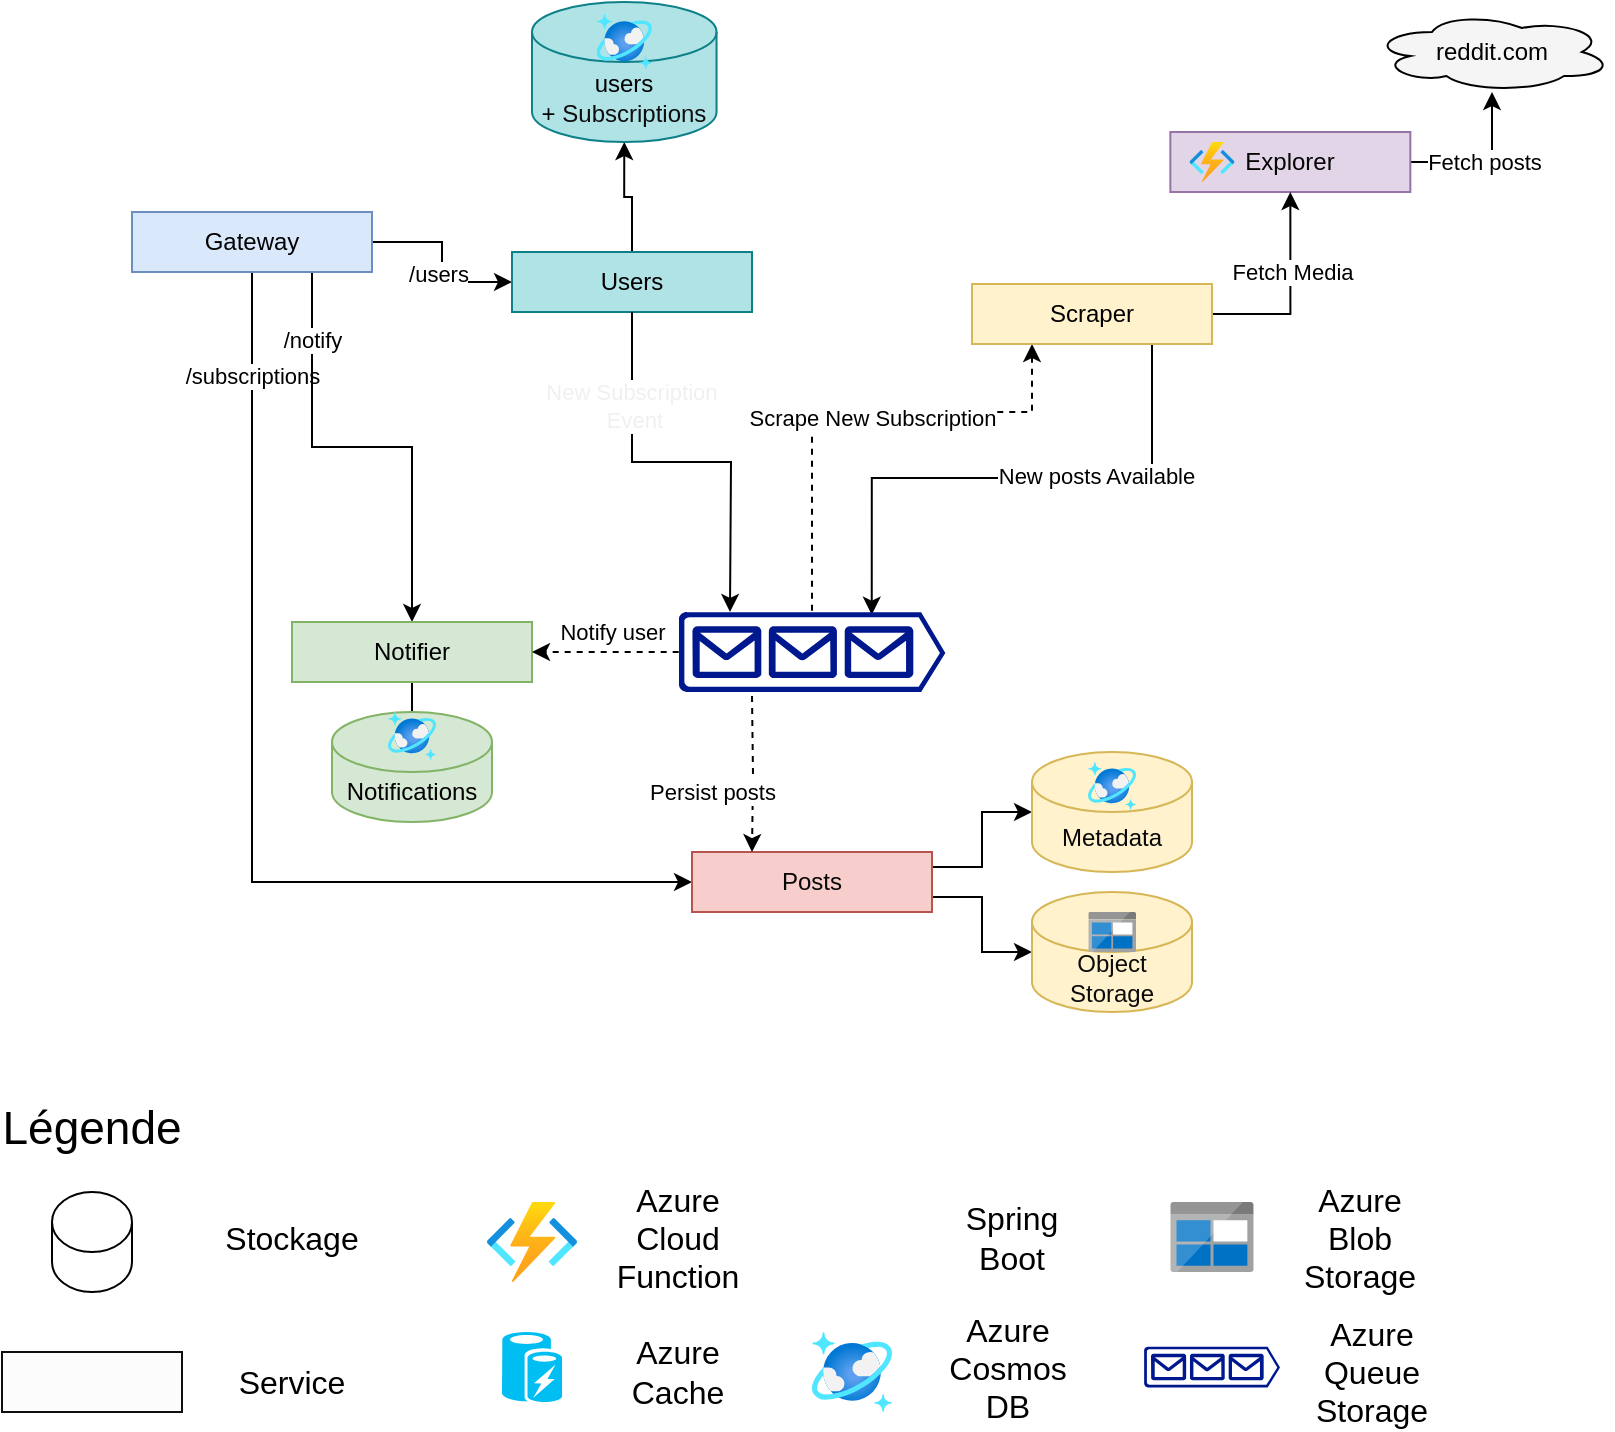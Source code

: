 <mxfile version="13.7.9" type="embed"><diagram id="8RA0QuS_Wwj2STBMKOOA" name="Page-1"><mxGraphModel dx="876" dy="743" grid="1" gridSize="10" guides="1" tooltips="1" connect="1" arrows="1" fold="1" page="1" pageScale="1" pageWidth="827" pageHeight="1169" math="0" shadow="0"><root><mxCell id="0"/><mxCell id="1" parent="0"/><mxCell id="20" style="edgeStyle=orthogonalEdgeStyle;rounded=0;orthogonalLoop=1;jettySize=auto;html=1;exitX=0.5;exitY=1;exitDx=0;exitDy=0;entryX=0;entryY=0.5;entryDx=0;entryDy=0;startArrow=none;startFill=0;endArrow=classic;endFill=1;" parent="1" source="2" target="9" edge="1"><mxGeometry relative="1" as="geometry"><Array as="points"><mxPoint x="140" y="455"/></Array></mxGeometry></mxCell><mxCell id="60" value="/subscriptions" style="edgeLabel;html=1;align=center;verticalAlign=middle;resizable=0;points=[];" parent="20" vertex="1" connectable="0"><mxGeometry x="-0.801" relative="1" as="geometry"><mxPoint as="offset"/></mxGeometry></mxCell><mxCell id="21" style="edgeStyle=orthogonalEdgeStyle;rounded=0;orthogonalLoop=1;jettySize=auto;html=1;exitX=0.75;exitY=1;exitDx=0;exitDy=0;startArrow=none;startFill=0;endArrow=classic;endFill=1;entryX=0.5;entryY=0;entryDx=0;entryDy=0;" parent="1" source="2" target="8" edge="1"><mxGeometry relative="1" as="geometry"><mxPoint x="220" y="320" as="targetPoint"/></mxGeometry></mxCell><mxCell id="59" value="/notify" style="edgeLabel;html=1;align=center;verticalAlign=middle;resizable=0;points=[];" parent="21" vertex="1" connectable="0"><mxGeometry x="-0.699" relative="1" as="geometry"><mxPoint as="offset"/></mxGeometry></mxCell><mxCell id="78" style="edgeStyle=orthogonalEdgeStyle;rounded=0;orthogonalLoop=1;jettySize=auto;html=1;exitX=1;exitY=0.5;exitDx=0;exitDy=0;entryX=0;entryY=0.5;entryDx=0;entryDy=0;" edge="1" parent="1" source="2" target="74"><mxGeometry relative="1" as="geometry"/></mxCell><mxCell id="79" value="/users" style="edgeLabel;html=1;align=center;verticalAlign=middle;resizable=0;points=[];" vertex="1" connectable="0" parent="78"><mxGeometry x="0.132" y="-2" relative="1" as="geometry"><mxPoint as="offset"/></mxGeometry></mxCell><mxCell id="2" value="Gateway" style="rounded=0;whiteSpace=wrap;html=1;fillColor=#dae8fc;strokeColor=#6c8ebf;fontColor=#030303;" parent="1" vertex="1"><mxGeometry x="80" y="120" width="120" height="30" as="geometry"/></mxCell><mxCell id="10" style="edgeStyle=orthogonalEdgeStyle;rounded=0;orthogonalLoop=1;jettySize=auto;html=1;exitX=1;exitY=0.5;exitDx=0;exitDy=0;" parent="1" source="3" target="4" edge="1"><mxGeometry relative="1" as="geometry"/></mxCell><mxCell id="65" value="Fetch posts" style="edgeLabel;html=1;align=center;verticalAlign=middle;resizable=0;points=[];" parent="10" vertex="1" connectable="0"><mxGeometry x="-0.25" y="-1" relative="1" as="geometry"><mxPoint x="8" y="-1" as="offset"/></mxGeometry></mxCell><mxCell id="3" value="Explorer" style="rounded=0;whiteSpace=wrap;html=1;fillColor=#e1d5e7;strokeColor=#9673a6;fontColor=#050505;" parent="1" vertex="1"><mxGeometry x="599.17" y="80" width="120" height="30" as="geometry"/></mxCell><mxCell id="4" value="reddit.com" style="ellipse;shape=cloud;whiteSpace=wrap;html=1;fillColor=#F5F5F5;fontColor=#000000;" parent="1" vertex="1"><mxGeometry x="700" y="20" width="120" height="40" as="geometry"/></mxCell><mxCell id="12" style="edgeStyle=orthogonalEdgeStyle;rounded=0;orthogonalLoop=1;jettySize=auto;html=1;exitX=1;exitY=0.5;exitDx=0;exitDy=0;entryX=0.5;entryY=1;entryDx=0;entryDy=0;" parent="1" source="7" target="3" edge="1"><mxGeometry relative="1" as="geometry"><mxPoint x="560" y="85" as="targetPoint"/></mxGeometry></mxCell><mxCell id="57" value="Fetch Media" style="edgeLabel;html=1;align=center;verticalAlign=middle;resizable=0;points=[];" parent="12" vertex="1" connectable="0"><mxGeometry x="0.207" y="-1" relative="1" as="geometry"><mxPoint as="offset"/></mxGeometry></mxCell><mxCell id="14" style="edgeStyle=orthogonalEdgeStyle;rounded=0;orthogonalLoop=1;jettySize=auto;html=1;exitX=0.75;exitY=1;exitDx=0;exitDy=0;entryX=0.724;entryY=0.034;entryDx=0;entryDy=0;entryPerimeter=0;" parent="1" source="7" target="13" edge="1"><mxGeometry relative="1" as="geometry"/></mxCell><mxCell id="62" value="New posts Available" style="edgeLabel;html=1;align=center;verticalAlign=middle;resizable=0;points=[];" parent="14" vertex="1" connectable="0"><mxGeometry x="-0.312" relative="1" as="geometry"><mxPoint y="-1" as="offset"/></mxGeometry></mxCell><mxCell id="16" style="edgeStyle=orthogonalEdgeStyle;rounded=0;orthogonalLoop=1;jettySize=auto;html=1;exitX=0.25;exitY=1;exitDx=0;exitDy=0;entryX=0.5;entryY=0;entryDx=0;entryDy=0;entryPerimeter=0;dashed=1;endArrow=none;endFill=0;startArrow=classic;startFill=1;" parent="1" source="7" target="13" edge="1"><mxGeometry relative="1" as="geometry"><Array as="points"><mxPoint x="530" y="220"/><mxPoint x="420" y="220"/></Array></mxGeometry></mxCell><mxCell id="63" value="Scrape New Subscription" style="edgeLabel;html=1;align=center;verticalAlign=middle;resizable=0;points=[];" parent="16" vertex="1" connectable="0"><mxGeometry x="0.2" relative="1" as="geometry"><mxPoint x="30" as="offset"/></mxGeometry></mxCell><mxCell id="7" value="Scraper" style="rounded=0;whiteSpace=wrap;html=1;fillColor=#fff2cc;strokeColor=#d6b656;fontColor=#000000;" parent="1" vertex="1"><mxGeometry x="500" y="156" width="120" height="30" as="geometry"/></mxCell><mxCell id="23" style="edgeStyle=orthogonalEdgeStyle;rounded=0;orthogonalLoop=1;jettySize=auto;html=1;exitX=0.5;exitY=1;exitDx=0;exitDy=0;entryX=0.5;entryY=0;entryDx=0;entryDy=0;entryPerimeter=0;startArrow=none;startFill=0;endArrow=none;endFill=0;" parent="1" source="8" target="22" edge="1"><mxGeometry relative="1" as="geometry"/></mxCell><mxCell id="8" value="Notifier" style="rounded=0;whiteSpace=wrap;html=1;fillColor=#d5e8d4;strokeColor=#82b366;fontColor=#000000;" parent="1" vertex="1"><mxGeometry x="160" y="325" width="120" height="30" as="geometry"/></mxCell><mxCell id="67" style="edgeStyle=orthogonalEdgeStyle;rounded=0;orthogonalLoop=1;jettySize=auto;html=1;exitX=1;exitY=0.25;exitDx=0;exitDy=0;entryX=0;entryY=0.5;entryDx=0;entryDy=0;entryPerimeter=0;" parent="1" source="9" target="26" edge="1"><mxGeometry relative="1" as="geometry"/></mxCell><mxCell id="68" style="edgeStyle=orthogonalEdgeStyle;rounded=0;orthogonalLoop=1;jettySize=auto;html=1;exitX=1;exitY=0.75;exitDx=0;exitDy=0;entryX=0;entryY=0.5;entryDx=0;entryDy=0;entryPerimeter=0;" parent="1" source="9" target="27" edge="1"><mxGeometry relative="1" as="geometry"/></mxCell><mxCell id="9" value="Posts" style="rounded=0;whiteSpace=wrap;html=1;fillColor=#f8cecc;strokeColor=#b85450;fontColor=#080808;" parent="1" vertex="1"><mxGeometry x="360" y="440" width="120" height="30" as="geometry"/></mxCell><mxCell id="17" style="edgeStyle=orthogonalEdgeStyle;rounded=0;orthogonalLoop=1;jettySize=auto;html=1;exitX=0;exitY=0.5;exitDx=0;exitDy=0;exitPerimeter=0;entryX=1;entryY=0.5;entryDx=0;entryDy=0;dashed=1;startArrow=none;startFill=0;endArrow=classic;endFill=1;" parent="1" source="13" target="8" edge="1"><mxGeometry relative="1" as="geometry"/></mxCell><mxCell id="64" value="Notify user" style="edgeLabel;html=1;align=center;verticalAlign=middle;resizable=0;points=[];" parent="17" vertex="1" connectable="0"><mxGeometry x="0.25" relative="1" as="geometry"><mxPoint x="12.49" y="-10" as="offset"/></mxGeometry></mxCell><mxCell id="71" value="Persist posts" style="edgeStyle=orthogonalEdgeStyle;rounded=0;orthogonalLoop=1;jettySize=auto;html=1;entryX=0.25;entryY=0;entryDx=0;entryDy=0;dashed=1;" parent="1" target="9" edge="1"><mxGeometry x="0.231" y="-20" relative="1" as="geometry"><mxPoint x="390" y="362" as="sourcePoint"/><mxPoint as="offset"/></mxGeometry></mxCell><mxCell id="13" value="" style="aspect=fixed;pointerEvents=1;shadow=0;dashed=0;html=1;strokeColor=none;labelPosition=center;verticalLabelPosition=bottom;verticalAlign=top;align=center;fillColor=#00188D;shape=mxgraph.azure.queue_generic" parent="1" vertex="1"><mxGeometry x="353.34" y="320" width="133.33" height="40" as="geometry"/></mxCell><mxCell id="22" value="Notifications" style="shape=cylinder3;whiteSpace=wrap;html=1;boundedLbl=1;backgroundOutline=1;size=15;fillColor=#d5e8d4;strokeColor=#82b366;fontColor=#000000;" parent="1" vertex="1"><mxGeometry x="180" y="370" width="80" height="55" as="geometry"/></mxCell><mxCell id="26" value="Metadata" style="shape=cylinder3;whiteSpace=wrap;html=1;boundedLbl=1;backgroundOutline=1;size=15;fillColor=#fff2cc;strokeColor=#d6b656;fontColor=#080808;" parent="1" vertex="1"><mxGeometry x="530" y="390" width="80" height="60" as="geometry"/></mxCell><mxCell id="27" value="Object Storage" style="shape=cylinder3;whiteSpace=wrap;html=1;boundedLbl=1;backgroundOutline=1;size=15;fillColor=#fff2cc;strokeColor=#d6b656;fontColor=#0A0A0A;" parent="1" vertex="1"><mxGeometry x="530" y="460" width="80" height="60" as="geometry"/></mxCell><mxCell id="30" value="" style="aspect=fixed;html=1;points=[];align=center;image;fontSize=12;image=img/lib/azure2/iot/Function_Apps.svg;dashed=1;" parent="1" vertex="1"><mxGeometry x="608.66" y="85" width="22.67" height="20" as="geometry"/></mxCell><mxCell id="32" value="" style="aspect=fixed;html=1;points=[];align=center;image;fontSize=12;image=img/lib/azure2/databases/Azure_Cosmos_DB.svg;dashed=1;" parent="1" vertex="1"><mxGeometry x="558" y="395" width="24" height="24" as="geometry"/></mxCell><mxCell id="33" value="" style="aspect=fixed;html=1;points=[];align=center;image;fontSize=12;image=img/lib/mscae/BlobBlock.svg;dashed=1;" parent="1" vertex="1"><mxGeometry x="558.19" y="470" width="23.81" height="20" as="geometry"/></mxCell><mxCell id="35" value="" style="aspect=fixed;html=1;points=[];align=center;image;fontSize=12;image=img/lib/azure2/databases/Azure_Cosmos_DB.svg;dashed=1;" parent="1" vertex="1"><mxGeometry x="208" y="370" width="24" height="24" as="geometry"/></mxCell><mxCell id="36" value="" style="shape=image;imageAspect=0;aspect=fixed;verticalLabelPosition=bottom;verticalAlign=top;dashed=1;image=https://dzone.com/storage/temp/12434118-spring-boot-logo.png;" parent="1" vertex="1"><mxGeometry x="507.73" y="161" width="22.27" height="20" as="geometry"/></mxCell><mxCell id="38" value="" style="shape=image;imageAspect=0;aspect=fixed;verticalLabelPosition=bottom;verticalAlign=top;dashed=1;image=https://dzone.com/storage/temp/12434118-spring-boot-logo.png;" parent="1" vertex="1"><mxGeometry x="367.73" y="445" width="22.27" height="20" as="geometry"/></mxCell><mxCell id="39" value="" style="shape=image;imageAspect=0;aspect=fixed;verticalLabelPosition=bottom;verticalAlign=top;dashed=1;image=https://dzone.com/storage/temp/12434118-spring-boot-logo.png;" parent="1" vertex="1"><mxGeometry x="90" y="125" width="22.27" height="20" as="geometry"/></mxCell><mxCell id="40" value="&lt;font style=&quot;font-size: 23px&quot;&gt;Légende&lt;/font&gt;" style="text;html=1;strokeColor=none;fillColor=none;align=center;verticalAlign=middle;whiteSpace=wrap;rounded=0;dashed=1;" parent="1" vertex="1"><mxGeometry x="20" y="570" width="80" height="15" as="geometry"/></mxCell><mxCell id="41" value="" style="shape=cylinder3;whiteSpace=wrap;html=1;boundedLbl=1;backgroundOutline=1;size=15;strokeColor=#000000;fillColor=#FFFFFF;" parent="1" vertex="1"><mxGeometry x="40" y="610" width="40" height="50" as="geometry"/></mxCell><mxCell id="42" value="" style="rounded=0;whiteSpace=wrap;html=1;fillColor=#FCFCFC;strokeColor=#0F0F0F;" parent="1" vertex="1"><mxGeometry x="15" y="690" width="90" height="30" as="geometry"/></mxCell><mxCell id="43" value="" style="aspect=fixed;html=1;points=[];align=center;image;fontSize=12;image=img/lib/azure2/iot/Function_Apps.svg;dashed=1;" parent="1" vertex="1"><mxGeometry x="257.33" y="615" width="45.34" height="40" as="geometry"/></mxCell><mxCell id="44" value="" style="verticalLabelPosition=bottom;html=1;verticalAlign=top;align=center;strokeColor=none;fillColor=#00BEF2;shape=mxgraph.azure.azure_cache;dashed=1;" parent="1" vertex="1"><mxGeometry x="265" y="680" width="30" height="35" as="geometry"/></mxCell><mxCell id="45" value="" style="shape=image;imageAspect=0;aspect=fixed;verticalLabelPosition=bottom;verticalAlign=top;dashed=1;image=https://dzone.com/storage/temp/12434118-spring-boot-logo.png;" parent="1" vertex="1"><mxGeometry x="415.46" y="615" width="44.54" height="40" as="geometry"/></mxCell><mxCell id="46" value="" style="aspect=fixed;html=1;points=[];align=center;image;fontSize=12;image=img/lib/azure2/databases/Azure_Cosmos_DB.svg;dashed=1;" parent="1" vertex="1"><mxGeometry x="420" y="680" width="40" height="40" as="geometry"/></mxCell><mxCell id="47" value="" style="aspect=fixed;html=1;points=[];align=center;image;fontSize=12;image=img/lib/mscae/BlobBlock.svg;dashed=1;" parent="1" vertex="1"><mxGeometry x="599.17" y="615" width="41.67" height="35" as="geometry"/></mxCell><mxCell id="48" value="" style="aspect=fixed;pointerEvents=1;shadow=0;dashed=0;html=1;strokeColor=none;labelPosition=center;verticalLabelPosition=bottom;verticalAlign=top;align=center;fillColor=#00188D;shape=mxgraph.azure.queue_generic" parent="1" vertex="1"><mxGeometry x="586" y="687.3" width="68" height="20.4" as="geometry"/></mxCell><mxCell id="49" value="&lt;font style=&quot;font-size: 16px&quot;&gt;Stockage&lt;/font&gt;" style="text;html=1;strokeColor=none;fillColor=none;align=center;verticalAlign=middle;whiteSpace=wrap;rounded=0;" parent="1" vertex="1"><mxGeometry x="120" y="622.5" width="80" height="20" as="geometry"/></mxCell><mxCell id="50" value="&lt;font style=&quot;font-size: 16px&quot;&gt;Service&lt;/font&gt;" style="text;html=1;strokeColor=none;fillColor=none;align=center;verticalAlign=middle;whiteSpace=wrap;rounded=0;" parent="1" vertex="1"><mxGeometry x="120" y="695" width="80" height="20" as="geometry"/></mxCell><mxCell id="51" value="&lt;font style=&quot;font-size: 16px&quot;&gt;Azure Cloud Function&lt;/font&gt;" style="text;html=1;strokeColor=none;fillColor=none;align=center;verticalAlign=middle;whiteSpace=wrap;rounded=0;" parent="1" vertex="1"><mxGeometry x="312.67" y="622.5" width="80" height="20" as="geometry"/></mxCell><mxCell id="52" value="&lt;font style=&quot;font-size: 16px&quot;&gt;Azure Cache&lt;/font&gt;" style="text;html=1;strokeColor=none;fillColor=none;align=center;verticalAlign=middle;whiteSpace=wrap;rounded=0;" parent="1" vertex="1"><mxGeometry x="312.67" y="690" width="80" height="20" as="geometry"/></mxCell><mxCell id="53" value="&lt;font style=&quot;font-size: 16px&quot;&gt;Azure Cosmos DB&lt;/font&gt;" style="text;html=1;strokeColor=none;fillColor=none;align=center;verticalAlign=middle;whiteSpace=wrap;rounded=0;" parent="1" vertex="1"><mxGeometry x="478" y="687.5" width="80" height="20" as="geometry"/></mxCell><mxCell id="54" value="&lt;font style=&quot;font-size: 16px&quot;&gt;Spring Boot&lt;/font&gt;" style="text;html=1;strokeColor=none;fillColor=none;align=center;verticalAlign=middle;whiteSpace=wrap;rounded=0;" parent="1" vertex="1"><mxGeometry x="480" y="622.5" width="80" height="20" as="geometry"/></mxCell><mxCell id="55" value="&lt;font style=&quot;font-size: 16px&quot;&gt;Azure Blob Storage&lt;/font&gt;" style="text;html=1;strokeColor=none;fillColor=none;align=center;verticalAlign=middle;whiteSpace=wrap;rounded=0;" parent="1" vertex="1"><mxGeometry x="654" y="622.5" width="80" height="20" as="geometry"/></mxCell><mxCell id="56" value="&lt;font style=&quot;font-size: 16px&quot;&gt;Azure Queue Storage&lt;/font&gt;" style="text;html=1;strokeColor=none;fillColor=none;align=center;verticalAlign=middle;whiteSpace=wrap;rounded=0;" parent="1" vertex="1"><mxGeometry x="660" y="690" width="80" height="20" as="geometry"/></mxCell><mxCell id="73" value="" style="shape=image;imageAspect=0;aspect=fixed;verticalLabelPosition=bottom;verticalAlign=top;dashed=1;image=https://dzone.com/storage/temp/12434118-spring-boot-logo.png;" parent="1" vertex="1"><mxGeometry x="170.0" y="330" width="22.27" height="20" as="geometry"/></mxCell><mxCell id="83" style="edgeStyle=orthogonalEdgeStyle;rounded=0;orthogonalLoop=1;jettySize=auto;html=1;exitX=0.5;exitY=0;exitDx=0;exitDy=0;entryX=0.5;entryY=1;entryDx=0;entryDy=0;entryPerimeter=0;fontColor=#000000;" edge="1" parent="1" source="74" target="80"><mxGeometry relative="1" as="geometry"/></mxCell><mxCell id="84" value="" style="group" vertex="1" connectable="0" parent="1"><mxGeometry x="280" y="15" width="92.27" height="70" as="geometry"/></mxCell><mxCell id="80" value="users +&amp;nbsp;&lt;span style=&quot;color: rgb(13 , 13 , 13)&quot;&gt;Subscriptions&lt;/span&gt;" style="shape=cylinder3;whiteSpace=wrap;html=1;boundedLbl=1;backgroundOutline=1;size=15;fillColor=#b0e3e6;strokeColor=#0e8088;fontColor=#000000;" vertex="1" parent="84"><mxGeometry width="92.27" height="70" as="geometry"/></mxCell><mxCell id="81" value="" style="aspect=fixed;html=1;points=[];align=center;image;fontSize=12;image=img/lib/azure2/databases/Azure_Cosmos_DB.svg;dashed=1;" vertex="1" parent="84"><mxGeometry x="32.294" y="5.833" width="27.681" height="27.681" as="geometry"/></mxCell><mxCell id="85" value="" style="group" vertex="1" connectable="0" parent="1"><mxGeometry x="270" y="140" width="120" height="30" as="geometry"/></mxCell><mxCell id="74" value="Users" style="rounded=0;whiteSpace=wrap;html=1;fillColor=#b0e3e6;strokeColor=#0e8088;fontColor=#000000;" vertex="1" parent="85"><mxGeometry width="120" height="30" as="geometry"/></mxCell><mxCell id="75" value="" style="shape=image;imageAspect=0;aspect=fixed;verticalLabelPosition=bottom;verticalAlign=top;dashed=1;image=https://dzone.com/storage/temp/12434118-spring-boot-logo.png;" vertex="1" parent="85"><mxGeometry x="2.73" y="5" width="22.27" height="20" as="geometry"/></mxCell><mxCell id="89" style="edgeStyle=orthogonalEdgeStyle;rounded=0;orthogonalLoop=1;jettySize=auto;html=1;exitX=0.5;exitY=1;exitDx=0;exitDy=0;fontColor=#000000;" edge="1" parent="1" source="74"><mxGeometry relative="1" as="geometry"><mxPoint x="379" y="320" as="targetPoint"/></mxGeometry></mxCell><mxCell id="90" value="&lt;span style=&quot;color: rgb(240 , 240 , 240) ; font-family: &amp;#34;helvetica&amp;#34;&quot;&gt;New Subscription&amp;nbsp;&lt;/span&gt;&lt;br style=&quot;color: rgb(240 , 240 , 240) ; font-family: &amp;#34;helvetica&amp;#34;&quot;&gt;&lt;span style=&quot;color: rgb(240 , 240 , 240) ; font-family: &amp;#34;helvetica&amp;#34;&quot;&gt;Event&lt;/span&gt;" style="edgeLabel;html=1;align=center;verticalAlign=middle;resizable=0;points=[];fontColor=#000000;" vertex="1" connectable="0" parent="89"><mxGeometry x="-0.528" y="1" relative="1" as="geometry"><mxPoint as="offset"/></mxGeometry></mxCell></root></mxGraphModel></diagram></mxfile>